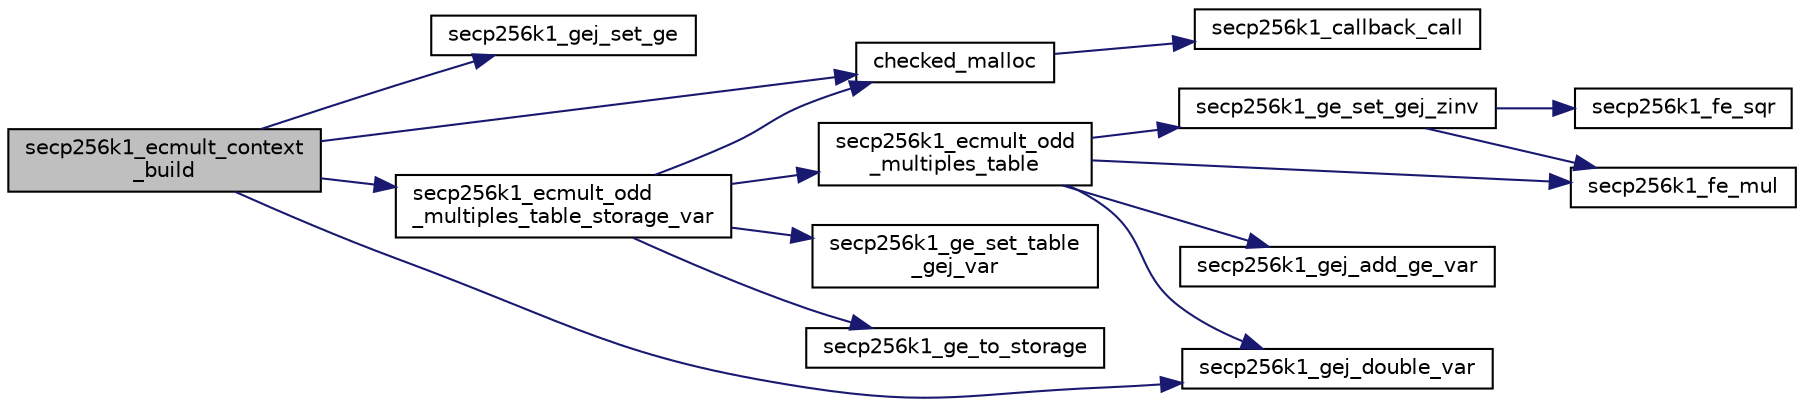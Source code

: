 digraph "secp256k1_ecmult_context_build"
{
  edge [fontname="Helvetica",fontsize="10",labelfontname="Helvetica",labelfontsize="10"];
  node [fontname="Helvetica",fontsize="10",shape=record];
  rankdir="LR";
  Node16 [label="secp256k1_ecmult_context\l_build",height=0.2,width=0.4,color="black", fillcolor="grey75", style="filled", fontcolor="black"];
  Node16 -> Node17 [color="midnightblue",fontsize="10",style="solid",fontname="Helvetica"];
  Node17 [label="secp256k1_gej_set_ge",height=0.2,width=0.4,color="black", fillcolor="white", style="filled",URL="$d9/dd1/group_8h.html#ad5f813e26afb239f03e83f0e61e05498",tooltip="Set a group element (jacobian) equal to another which is given in affine coordinates. "];
  Node16 -> Node18 [color="midnightblue",fontsize="10",style="solid",fontname="Helvetica"];
  Node18 [label="checked_malloc",height=0.2,width=0.4,color="black", fillcolor="white", style="filled",URL="$db/d99/secp256k1_2src_2util_8h.html#a20790114658c559e5048a38694708c3e"];
  Node18 -> Node19 [color="midnightblue",fontsize="10",style="solid",fontname="Helvetica"];
  Node19 [label="secp256k1_callback_call",height=0.2,width=0.4,color="black", fillcolor="white", style="filled",URL="$db/d99/secp256k1_2src_2util_8h.html#af3f36140c71c09ed1d274671518466e0"];
  Node16 -> Node20 [color="midnightblue",fontsize="10",style="solid",fontname="Helvetica"];
  Node20 [label="secp256k1_ecmult_odd\l_multiples_table_storage_var",height=0.2,width=0.4,color="black", fillcolor="white", style="filled",URL="$d5/d17/ecmult__impl_8h.html#a72a05df0626a92692be8ca5e68c19a56"];
  Node20 -> Node18 [color="midnightblue",fontsize="10",style="solid",fontname="Helvetica"];
  Node20 -> Node21 [color="midnightblue",fontsize="10",style="solid",fontname="Helvetica"];
  Node21 [label="secp256k1_ecmult_odd\l_multiples_table",height=0.2,width=0.4,color="black", fillcolor="white", style="filled",URL="$d5/d17/ecmult__impl_8h.html#a5008191228d03c7325ea86aa8baaf4dc",tooltip="Fill a table &#39;prej&#39; with precomputed odd multiples of a. "];
  Node21 -> Node22 [color="midnightblue",fontsize="10",style="solid",fontname="Helvetica"];
  Node22 [label="secp256k1_gej_double_var",height=0.2,width=0.4,color="black", fillcolor="white", style="filled",URL="$d9/dd1/group_8h.html#a033aa434a4d0838f649ad757dd44db46",tooltip="Set r equal to the double of a. "];
  Node21 -> Node23 [color="midnightblue",fontsize="10",style="solid",fontname="Helvetica"];
  Node23 [label="secp256k1_ge_set_gej_zinv",height=0.2,width=0.4,color="black", fillcolor="white", style="filled",URL="$d6/d60/group__impl_8h.html#a6492f6aad16e545239c0ec52780d2e1f"];
  Node23 -> Node24 [color="midnightblue",fontsize="10",style="solid",fontname="Helvetica"];
  Node24 [label="secp256k1_fe_sqr",height=0.2,width=0.4,color="black", fillcolor="white", style="filled",URL="$d5/d5a/field_8h.html#a6cbe550ca5eb35e683b1c8d68d8de26b",tooltip="Sets a field element to be the square of another. "];
  Node23 -> Node25 [color="midnightblue",fontsize="10",style="solid",fontname="Helvetica"];
  Node25 [label="secp256k1_fe_mul",height=0.2,width=0.4,color="black", fillcolor="white", style="filled",URL="$d5/d5a/field_8h.html#a542b97d2574d9687c563d002587cf9a2",tooltip="Sets a field element to be the product of two others. "];
  Node21 -> Node26 [color="midnightblue",fontsize="10",style="solid",fontname="Helvetica"];
  Node26 [label="secp256k1_gej_add_ge_var",height=0.2,width=0.4,color="black", fillcolor="white", style="filled",URL="$d9/dd1/group_8h.html#a4d0338f50b08d082caa32f8e72707b55",tooltip="Set r equal to the sum of a and b (with b given in affine coordinates). "];
  Node21 -> Node25 [color="midnightblue",fontsize="10",style="solid",fontname="Helvetica"];
  Node20 -> Node27 [color="midnightblue",fontsize="10",style="solid",fontname="Helvetica"];
  Node27 [label="secp256k1_ge_set_table\l_gej_var",height=0.2,width=0.4,color="black", fillcolor="white", style="filled",URL="$d9/dd1/group_8h.html#a1cf9611464711ed63bde94d92ecc70de",tooltip="Set a batch of group elements equal to the inputs given in jacobian coordinates (with known z-ratios)..."];
  Node20 -> Node28 [color="midnightblue",fontsize="10",style="solid",fontname="Helvetica"];
  Node28 [label="secp256k1_ge_to_storage",height=0.2,width=0.4,color="black", fillcolor="white", style="filled",URL="$d9/dd1/group_8h.html#ad6499ae629f998e50d8614869ee3c67f",tooltip="Convert a group element to the storage type. "];
  Node16 -> Node22 [color="midnightblue",fontsize="10",style="solid",fontname="Helvetica"];
}
